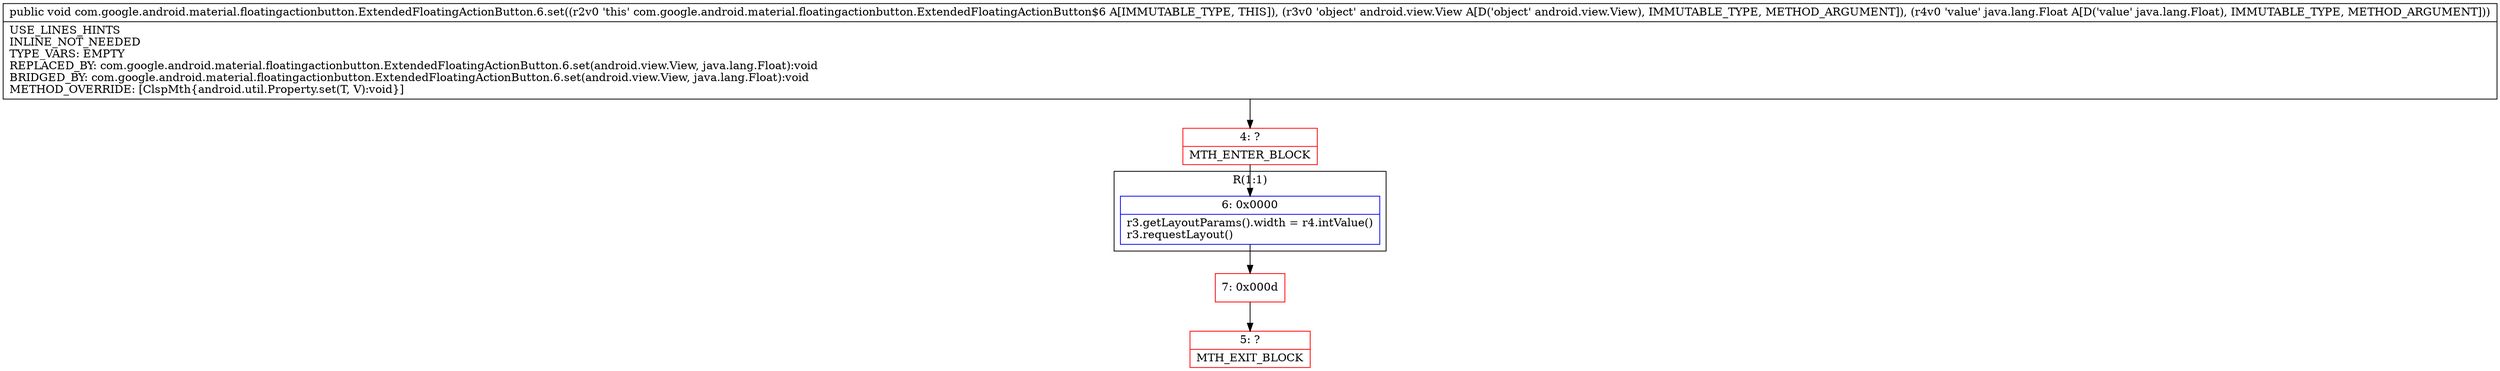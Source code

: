 digraph "CFG forcom.google.android.material.floatingactionbutton.ExtendedFloatingActionButton.6.set(Landroid\/view\/View;Ljava\/lang\/Float;)V" {
subgraph cluster_Region_1245210552 {
label = "R(1:1)";
node [shape=record,color=blue];
Node_6 [shape=record,label="{6\:\ 0x0000|r3.getLayoutParams().width = r4.intValue()\lr3.requestLayout()\l}"];
}
Node_4 [shape=record,color=red,label="{4\:\ ?|MTH_ENTER_BLOCK\l}"];
Node_7 [shape=record,color=red,label="{7\:\ 0x000d}"];
Node_5 [shape=record,color=red,label="{5\:\ ?|MTH_EXIT_BLOCK\l}"];
MethodNode[shape=record,label="{public void com.google.android.material.floatingactionbutton.ExtendedFloatingActionButton.6.set((r2v0 'this' com.google.android.material.floatingactionbutton.ExtendedFloatingActionButton$6 A[IMMUTABLE_TYPE, THIS]), (r3v0 'object' android.view.View A[D('object' android.view.View), IMMUTABLE_TYPE, METHOD_ARGUMENT]), (r4v0 'value' java.lang.Float A[D('value' java.lang.Float), IMMUTABLE_TYPE, METHOD_ARGUMENT]))  | USE_LINES_HINTS\lINLINE_NOT_NEEDED\lTYPE_VARS: EMPTY\lREPLACED_BY: com.google.android.material.floatingactionbutton.ExtendedFloatingActionButton.6.set(android.view.View, java.lang.Float):void\lBRIDGED_BY: com.google.android.material.floatingactionbutton.ExtendedFloatingActionButton.6.set(android.view.View, java.lang.Float):void\lMETHOD_OVERRIDE: [ClspMth\{android.util.Property.set(T, V):void\}]\l}"];
MethodNode -> Node_4;Node_6 -> Node_7;
Node_4 -> Node_6;
Node_7 -> Node_5;
}


